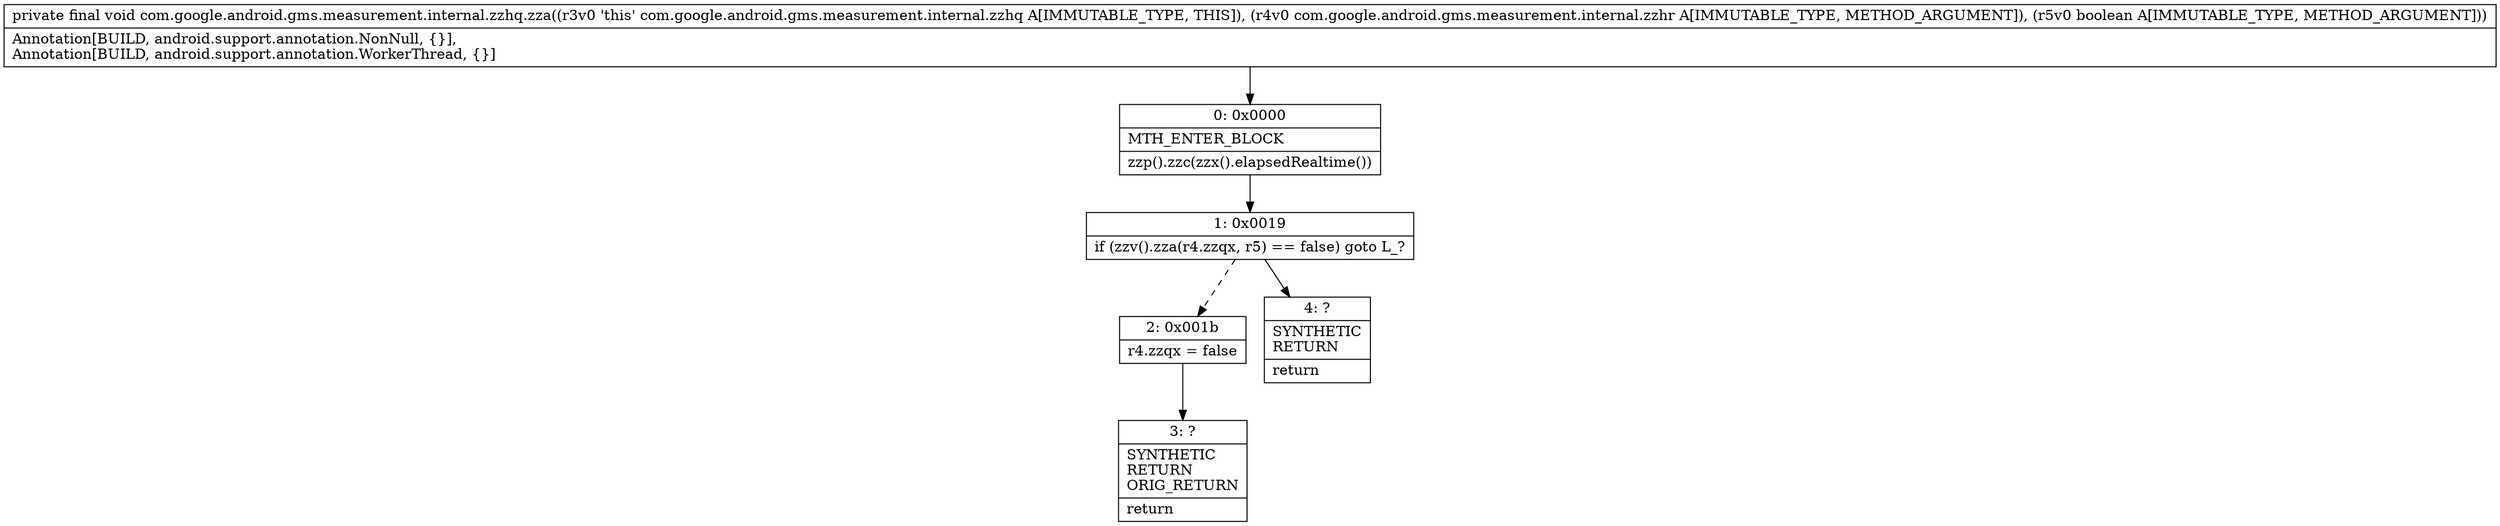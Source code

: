 digraph "CFG forcom.google.android.gms.measurement.internal.zzhq.zza(Lcom\/google\/android\/gms\/measurement\/internal\/zzhr;Z)V" {
Node_0 [shape=record,label="{0\:\ 0x0000|MTH_ENTER_BLOCK\l|zzp().zzc(zzx().elapsedRealtime())\l}"];
Node_1 [shape=record,label="{1\:\ 0x0019|if (zzv().zza(r4.zzqx, r5) == false) goto L_?\l}"];
Node_2 [shape=record,label="{2\:\ 0x001b|r4.zzqx = false\l}"];
Node_3 [shape=record,label="{3\:\ ?|SYNTHETIC\lRETURN\lORIG_RETURN\l|return\l}"];
Node_4 [shape=record,label="{4\:\ ?|SYNTHETIC\lRETURN\l|return\l}"];
MethodNode[shape=record,label="{private final void com.google.android.gms.measurement.internal.zzhq.zza((r3v0 'this' com.google.android.gms.measurement.internal.zzhq A[IMMUTABLE_TYPE, THIS]), (r4v0 com.google.android.gms.measurement.internal.zzhr A[IMMUTABLE_TYPE, METHOD_ARGUMENT]), (r5v0 boolean A[IMMUTABLE_TYPE, METHOD_ARGUMENT]))  | Annotation[BUILD, android.support.annotation.NonNull, \{\}], \lAnnotation[BUILD, android.support.annotation.WorkerThread, \{\}]\l}"];
MethodNode -> Node_0;
Node_0 -> Node_1;
Node_1 -> Node_2[style=dashed];
Node_1 -> Node_4;
Node_2 -> Node_3;
}

